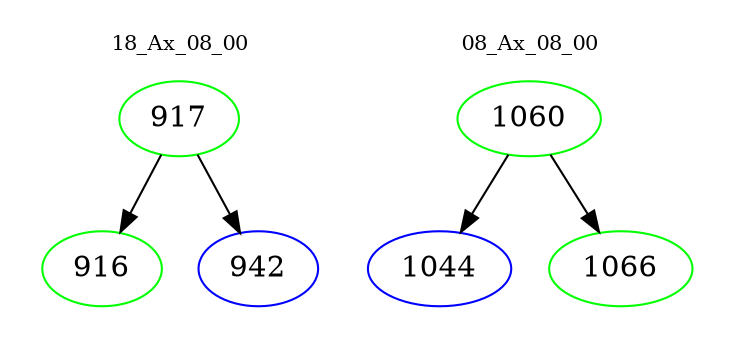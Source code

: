 digraph{
subgraph cluster_0 {
color = white
label = "18_Ax_08_00";
fontsize=10;
T0_917 [label="917", color="green"]
T0_917 -> T0_916 [color="black"]
T0_916 [label="916", color="green"]
T0_917 -> T0_942 [color="black"]
T0_942 [label="942", color="blue"]
}
subgraph cluster_1 {
color = white
label = "08_Ax_08_00";
fontsize=10;
T1_1060 [label="1060", color="green"]
T1_1060 -> T1_1044 [color="black"]
T1_1044 [label="1044", color="blue"]
T1_1060 -> T1_1066 [color="black"]
T1_1066 [label="1066", color="green"]
}
}
